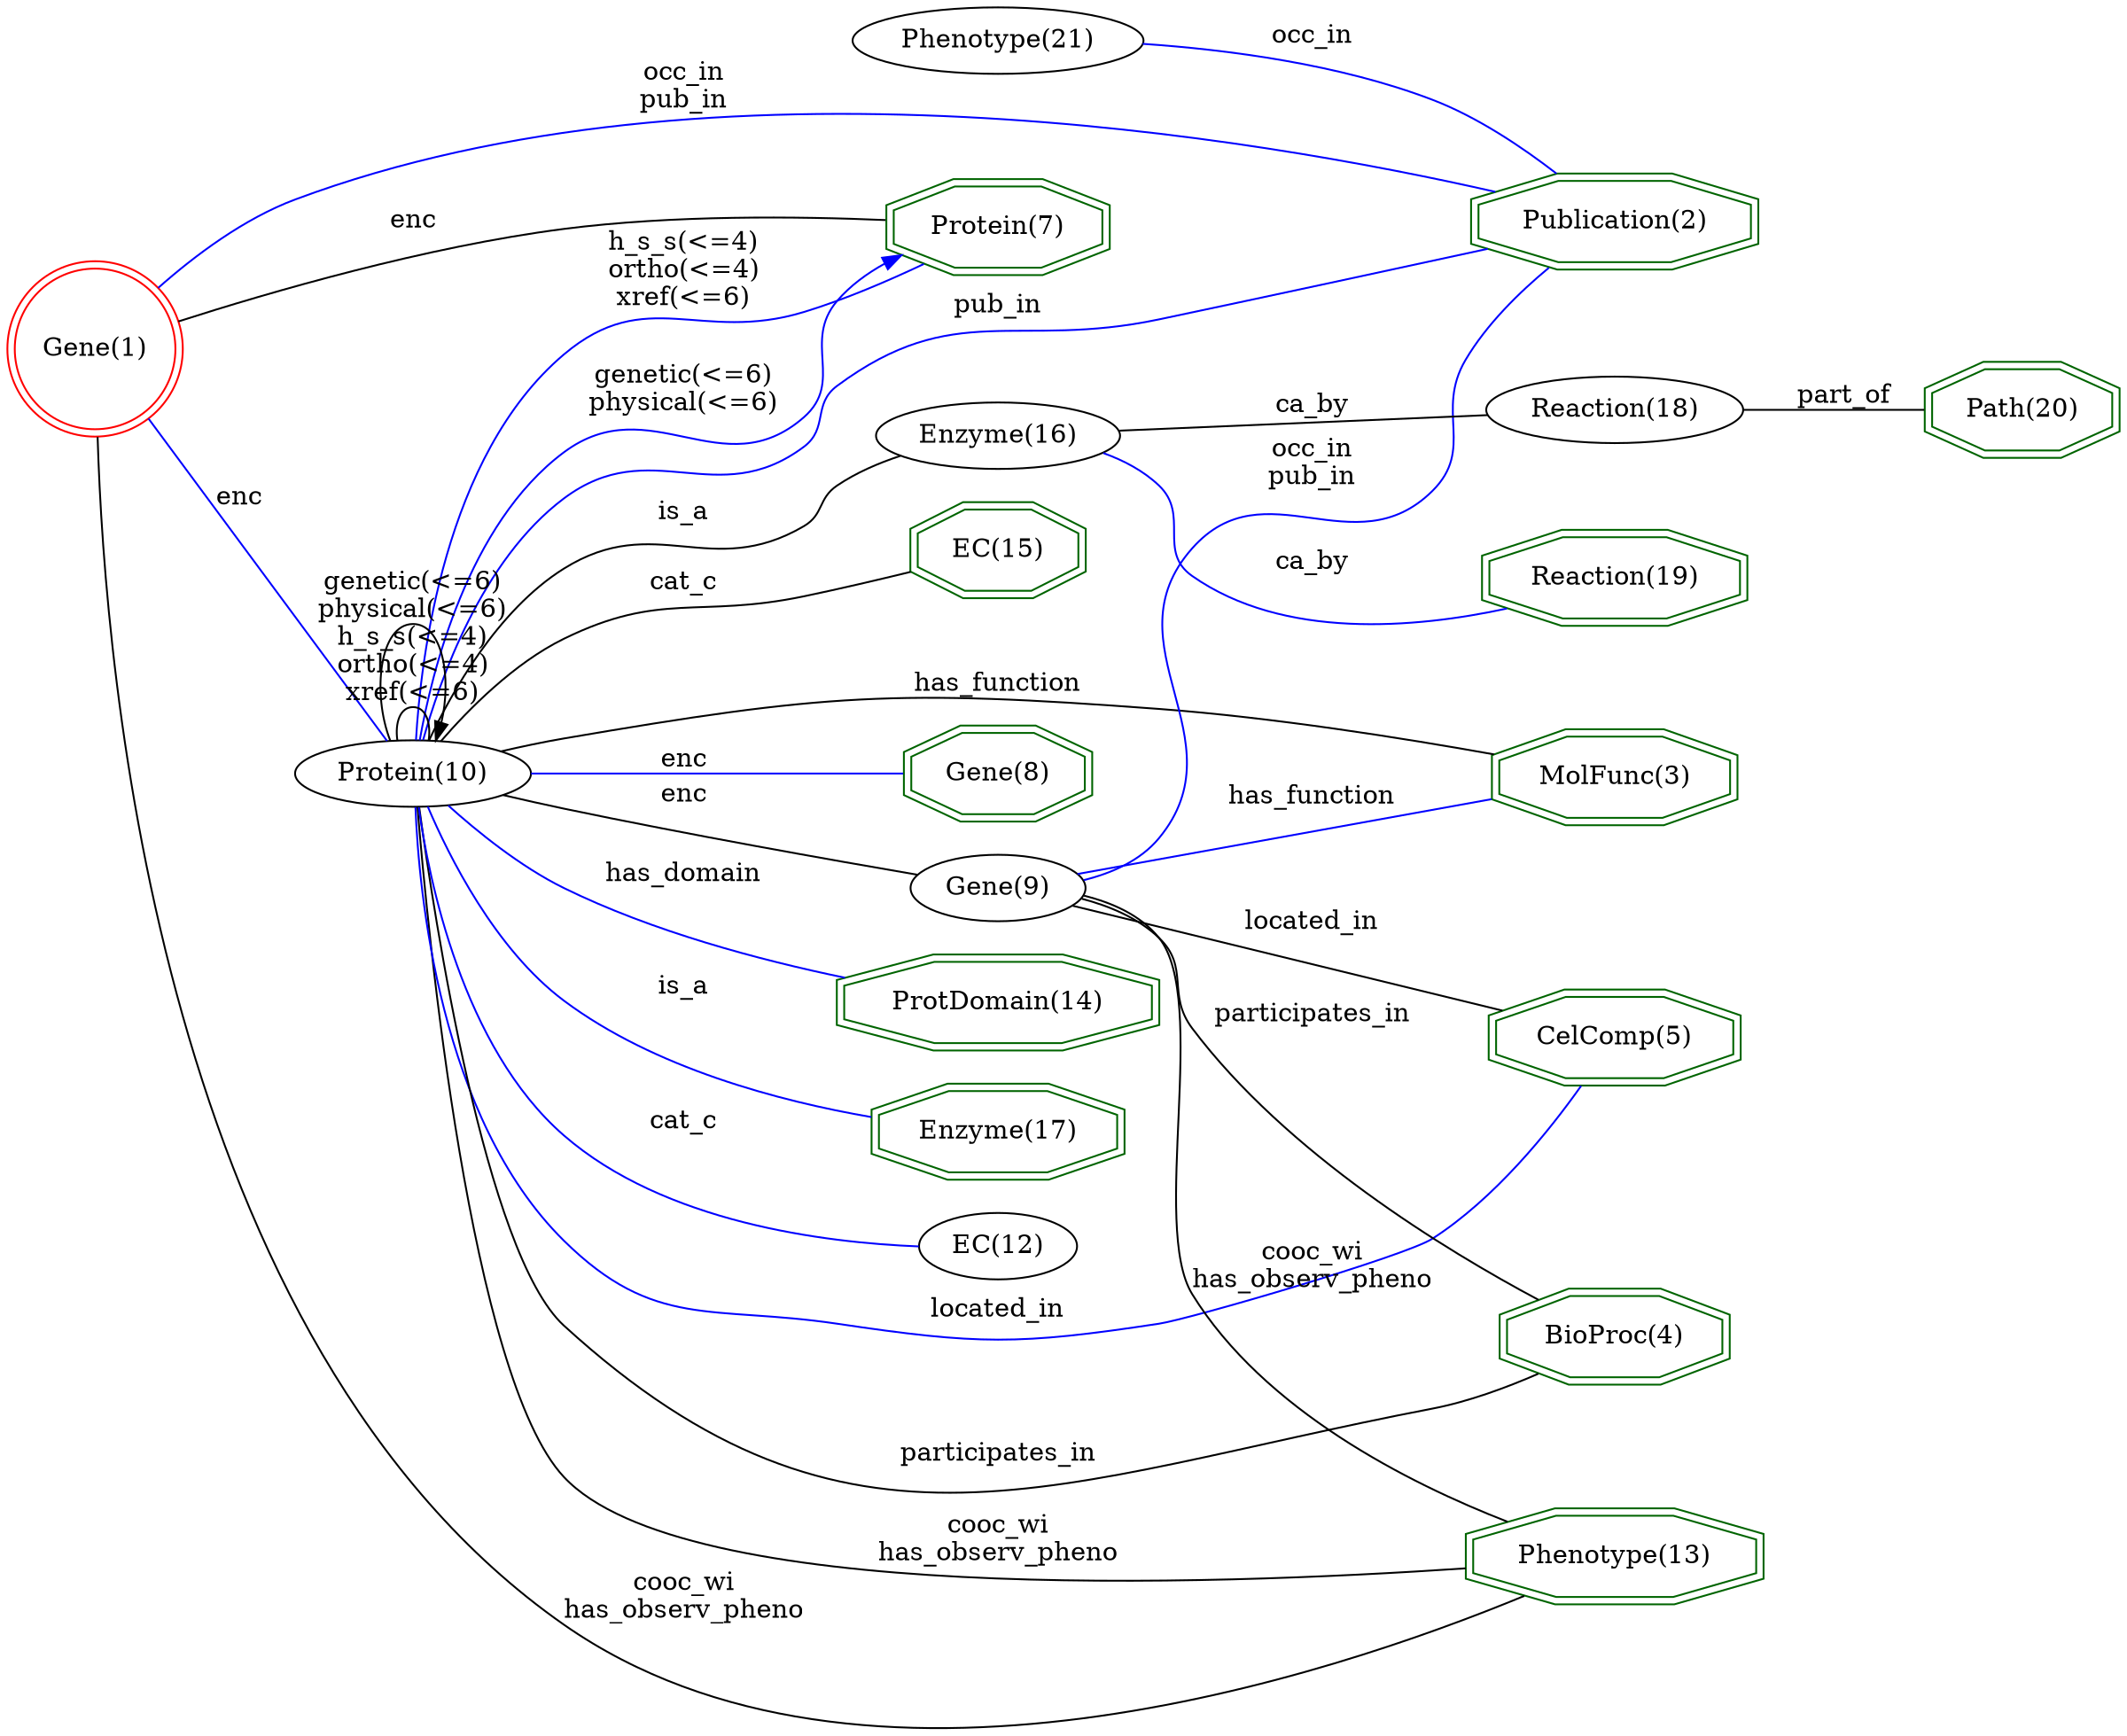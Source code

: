 digraph {
	graph [_draw_="c 9 -#fffffe00 C 7 -#ffffff P 4 0 0 0 895.48 990.53 895.48 990.53 0 ",
		bb="0,0,990.53,895.48",
		dpi=96,
		rankdir=LR,
		xdotversion=1.7
	];
	node [label="\N"];
	"Path(20)"	[_draw_="c 7 -#006400 p 8 986.37 669.03 986.37 683.94 960.5 694.48 923.93 694.48 898.06 683.94 898.06 669.03 923.93 658.48 960.5 658.48 c \
7 -#006400 p 8 990.36 666.33 990.36 686.63 961.28 698.48 923.15 698.48 894.07 686.63 894.07 666.33 923.15 654.48 961.28 654.48 ",
		_ldraw_="F 14 11 -Times-Roman c 7 -#000000 T 942.21 672.78 0 47 8 -Path(20) ",
		color=darkgreen,
		height=0.61111,
		pos="942.21,676.48",
		shape=doubleoctagon,
		width=1.3422];
	"Publication(2)"	[_draw_="c 7 -#006400 p 8 812.61 776.03 812.61 790.94 773.8 801.48 718.92 801.48 680.11 790.94 680.11 776.03 718.92 765.48 773.8 765.48 c \
7 -#006400 p 8 816.62 772.97 816.62 794 774.34 805.48 718.38 805.48 676.1 794 676.1 772.97 718.38 761.48 774.34 761.48 ",
		_ldraw_="F 14 11 -Times-Roman c 7 -#000000 T 746.36 779.78 0 78 14 -Publication(2) ",
		color=darkgreen,
		height=0.61111,
		pos="746.36,783.48",
		shape=doubleoctagon,
		width=1.948];
	"EC(15)"	[_draw_="c 7 -#006400 p 8 498.56 594.03 498.56 608.94 475.53 619.48 442.98 619.48 419.95 608.94 419.95 594.03 442.98 583.48 475.53 583.48 \
c 7 -#006400 p 8 502.55 591.46 502.55 611.51 476.4 623.48 442.11 623.48 415.96 611.51 415.96 591.46 442.11 579.48 476.4 579.48 ",
		_ldraw_="F 14 11 -Times-Roman c 7 -#000000 T 459.25 597.78 0 40 6 -EC(15) ",
		color=darkgreen,
		height=0.61111,
		pos="459.25,601.48",
		shape=doubleoctagon,
		width=1.2054];
	"Phenotype(13)"	[_draw_="c 7 -#006400 p 8 813.93 77.03 813.93 91.94 774.35 102.48 718.37 102.48 678.79 91.94 678.79 77.03 718.37 66.48 774.35 66.48 c 7 -#\
006400 p 8 817.93 73.95 817.93 95.01 774.87 106.48 717.85 106.48 674.79 95.01 674.79 73.95 717.85 62.48 774.87 62.48 ",
		_ldraw_="F 14 11 -Times-Roman c 7 -#000000 T 746.36 80.78 0 80 13 -Phenotype(13) ",
		color=darkgreen,
		height=0.61111,
		pos="746.36,84.483",
		shape=doubleoctagon,
		width=1.9871];
	"Gene(8)"	[_draw_="c 7 -#006400 p 8 502.09 481.03 502.09 495.94 477 506.48 441.51 506.48 416.42 495.94 416.42 481.03 441.51 470.48 477 470.48 c 7 -#\
006400 p 8 506.08 478.37 506.08 498.6 477.8 510.48 440.71 510.48 412.43 498.6 412.43 478.37 440.71 466.48 477.8 466.48 ",
		_ldraw_="F 14 11 -Times-Roman c 7 -#000000 T 459.25 484.78 0 45 7 -Gene(8) ",
		color=darkgreen,
		height=0.61111,
		pos="459.25,488.48",
		shape=doubleoctagon,
		width=1.3031];
	"MolFunc(3)"	[_draw_="c 7 -#006400 p 8 804.65 516.03 804.65 530.94 770.5 541.48 722.22 541.48 688.07 530.94 688.07 516.03 722.22 505.48 770.5 505.48 c \
7 -#006400 p 8 808.64 513.07 808.64 533.89 771.1 545.48 721.61 545.48 684.08 533.89 684.08 513.07 721.61 501.48 771.1 501.48 ",
		_ldraw_="F 14 11 -Times-Roman c 7 -#000000 T 746.36 519.78 0 67 10 -MolFunc(3) ",
		color=darkgreen,
		height=0.61111,
		pos="746.36,523.48",
		shape=doubleoctagon,
		width=1.7331];
	"CelComp(5)"	[_draw_="c 7 -#006400 p 8 805.97 352.03 805.97 366.94 771.05 377.48 721.67 377.48 686.75 366.94 686.75 352.03 721.67 341.48 771.05 341.48 \
c 7 -#006400 p 8 809.95 349.05 809.95 369.91 771.64 381.48 721.08 381.48 682.77 369.91 682.77 349.05 721.08 337.48 771.64 337.48 ",
		_ldraw_="F 14 11 -Times-Roman c 7 -#000000 T 746.36 355.78 0 69 10 -CelComp(5) ",
		color=darkgreen,
		height=0.61111,
		pos="746.36,359.48",
		shape=doubleoctagon,
		width=1.7721];
	"BioProc(4)"	[_draw_="c 7 -#006400 p 8 800.69 181.03 800.69 195.94 768.86 206.48 723.86 206.48 692.03 195.94 692.03 181.03 723.86 170.48 768.86 170.48 \
c 7 -#006400 p 8 804.7 178.14 804.7 198.82 769.51 210.48 723.21 210.48 688.02 198.82 688.02 178.14 723.21 166.48 769.51 166.48 ",
		_ldraw_="F 14 11 -Times-Roman c 7 -#000000 T 746.36 184.78 0 61 10 -BioProc(4) ",
		color=darkgreen,
		height=0.61111,
		pos="746.36,188.48",
		shape=doubleoctagon,
		width=1.6158];
	"Protein(7)"	[_draw_="c 7 -#006400 p 8 509.15 761.03 509.15 775.94 479.92 786.48 438.58 786.48 409.35 775.94 409.35 761.03 438.58 750.48 479.92 750.48 \
c 7 -#006400 p 8 513.15 758.22 513.15 778.75 480.62 790.48 437.89 790.48 405.36 778.75 405.36 758.22 437.89 746.48 480.62 746.48 ",
		_ldraw_="F 14 11 -Times-Roman c 7 -#000000 T 459.25 764.78 0 55 10 -Protein(7) ",
		color=darkgreen,
		height=0.61111,
		pos="459.25,768.48",
		shape=doubleoctagon,
		width=1.4986];
	"ProtDomain(14)"	[_draw_="c 7 -#006400 p 8 533.89 365.03 533.89 379.94 490.17 390.48 428.34 390.48 384.62 379.94 384.62 365.03 428.34 354.48 490.17 354.48 \
c 7 -#006400 p 8 537.89 361.88 537.89 383.09 490.65 394.48 427.86 394.48 380.61 383.09 380.61 361.88 427.86 350.48 490.65 350.48 ",
		_ldraw_="F 14 11 -Times-Roman c 7 -#000000 T 459.25 368.78 0 90 14 -ProtDomain(14) ",
		color=darkgreen,
		height=0.61111,
		pos="459.25,372.48",
		shape=doubleoctagon,
		width=2.1825];
	"Enzyme(17)"	[_draw_="c 7 -#006400 p 8 518.44 303.03 518.44 317.94 483.77 328.48 434.74 328.48 400.07 317.94 400.07 303.03 434.74 292.48 483.77 292.48 \
c 7 -#006400 p 8 522.44 300.06 522.44 320.9 484.36 332.48 434.14 332.48 396.07 320.9 396.07 300.06 434.14 288.48 484.36 288.48 ",
		_ldraw_="F 14 11 -Times-Roman c 7 -#000000 T 459.25 306.78 0 68 10 -Enzyme(17) ",
		color=darkgreen,
		height=0.61111,
		pos="459.25,310.48",
		shape=doubleoctagon,
		width=1.7526];
	"Reaction(19)"	[_draw_="c 7 -#006400 p 8 807.76 578.03 807.76 592.94 771.79 603.48 720.93 603.48 684.96 592.94 684.96 578.03 720.93 567.48 771.79 567.48 \
c 7 -#006400 p 8 811.77 575.03 811.77 595.93 772.37 607.48 720.35 607.48 680.95 595.93 680.95 575.03 720.35 563.48 772.37 563.48 ",
		_ldraw_="F 14 11 -Times-Roman c 7 -#000000 T 746.36 581.78 0 71 12 -Reaction(19) ",
		color=darkgreen,
		height=0.61111,
		pos="746.36,585.48",
		shape=doubleoctagon,
		width=1.8112];
	"Gene(1)"	[_draw_="c 7 -#ff0000 e 43.65 709.48 39.78 39.78 c 7 -#ff0000 e 43.65 709.48 43.79 43.79 ",
		_ldraw_="F 14 11 -Times-Roman c 7 -#000000 T 43.65 705.78 0 45 7 -Gene(1) ",
		color=red,
		height=1.2124,
		pos="43.646,709.48",
		shape=doublecircle,
		width=1.2124];
	"Gene(1)" -> "Publication(2)"	[_draw_="c 7 -#0000ff B 7 72.11 742.9 89.9 761.86 114.83 783.87 142.29 794.48 332.04 867.78 581.05 823.51 690.14 797.89 ",
		_ldraw_="F 14 11 -Times-Roman c 7 -#000000 T 312.18 852.28 0 37 6 -occ_in F 14 11 -Times-Roman c 7 -#000000 T 312.18 837.28 0 38 6 -pub_in ",
		arrowhead=none,
		color=blue,
		label="occ_in\npub_in",
		lp="312.18,848.48",
		pos="72.109,742.9 89.902,761.86 114.83,783.87 142.29,794.48 332.04,867.78 581.05,823.51 690.14,797.89"];
	"Gene(1)" -> "Phenotype(13)"	[_draw_="c 7 -#000000 B 7 52.14 666.19 76.43 531.42 157.5 123.93 261.68 48.48 397.91 -50.17 616.02 27.05 705.3 65.74 ",
		_ldraw_="F 14 11 -Times-Roman c 7 -#000000 T 312.18 67.28 0 46 7 -cooc_wi F 14 11 -Times-Roman c 7 -#000000 T 312.18 52.28 0 101 16 -has_\
observ_pheno ",
		arrowhead=none,
		color=black,
		label="cooc_wi\nhas_observ_pheno",
		lp="312.18,63.483",
		pos="52.141,666.19 76.434,531.42 157.5,123.93 261.68,48.483 397.91,-50.17 616.02,27.047 705.3,65.743"];
	"Gene(1)" -> "Protein(7)"	[_draw_="c 7 -#000000 B 10 84.13 726.36 126.94 743.66 197.74 769.43 261.68 779.48 306.03 786.46 317.87 782.05 362.68 779.48 376.52 778.69 \
391.44 777.25 405.27 775.68 ",
		_ldraw_="F 14 11 -Times-Roman c 7 -#000000 T 192.99 779.28 0 19 3 -enc ",
		arrowhead=none,
		color=black,
		label=enc,
		lp="192.99,782.98",
		pos="84.131,726.36 126.94,743.66 197.74,769.43 261.68,779.48 306.03,786.46 317.87,782.05 362.68,779.48 376.52,778.69 391.44,777.25 405.27,\
775.68"];
	"Protein(10)"	[_draw_="c 7 -#000000 e 192.99 488.48 50.89 18 ",
		_ldraw_="F 14 11 -Times-Roman c 7 -#000000 T 192.99 484.78 0 62 11 -Protein(10) ",
		height=0.5,
		pos="192.99,488.48",
		width=1.4082];
	"Gene(1)" -> "Protein(10)"	[_draw_="c 7 -#0000ff B 4 68.65 673.48 100.69 625.42 156.21 542.14 180.29 506.03 ",
		_ldraw_="F 14 11 -Times-Roman c 7 -#000000 T 114.79 615.28 0 19 3 -enc ",
		arrowhead=none,
		color=blue,
		label=enc,
		lp="114.79,618.98",
		pos="68.647,673.48 100.69,625.42 156.21,542.14 180.29,506.03"];
	"Phenotype(21)"	[_draw_="c 7 -#000000 e 459.25 877.48 62.29 18 ",
		_ldraw_="F 14 11 -Times-Roman c 7 -#000000 T 459.25 873.78 0 80 13 -Phenotype(21) ",
		height=0.5,
		pos="459.25,877.48",
		width=1.7332];
	"Phenotype(21)" -> "Publication(2)"	[_draw_="c 7 -#0000ff B 7 521.06 874.62 560.9 871.06 613.42 863.13 656.82 845.48 680.29 835.94 703.63 819.22 720.45 805.55 ",
		_ldraw_="F 14 11 -Times-Roman c 7 -#000000 T 606.32 873.28 0 37 6 -occ_in ",
		arrowhead=none,
		color=blue,
		label=occ_in,
		lp="606.32,876.98",
		pos="521.06,874.62 560.9,871.06 613.42,863.13 656.82,845.48 680.29,835.94 703.63,819.22 720.45,805.55"];
	"Protein(10)" -> "Publication(2)"	[_draw_="c 7 -#0000ff B 16 197.34 506.6 203.99 537.36 221.81 599.75 261.68 633.48 297.25 663.57 324.47 634.85 362.68 661.48 373.92 669.31 \
369.28 678.91 380.68 686.48 440.38 726.11 468.5 704.37 537.82 722.48 591.78 736.58 652.97 754.85 694.85 767.7 ",
		_ldraw_="F 14 11 -Times-Roman c 7 -#000000 T 459.25 726.28 0 38 6 -pub_in ",
		arrowhead=none,
		color=blue,
		label=pub_in,
		lp="459.25,729.98",
		pos="197.34,506.6 203.99,537.36 221.81,599.75 261.68,633.48 297.25,663.57 324.47,634.85 362.68,661.48 373.92,669.31 369.28,678.91 380.68,\
686.48 440.38,726.11 468.5,704.37 537.82,722.48 591.78,736.58 652.97,754.85 694.85,767.7"];
	"Protein(10)" -> "EC(15)"	[_draw_="c 7 -#000000 B 7 206.43 506.02 218.67 521.92 238.81 544.76 261.68 557.48 263.39 558.43 358.28 579.45 415.58 592.09 ",
		_ldraw_="F 14 11 -Times-Roman c 7 -#000000 T 312.18 583.28 0 29 5 -cat_c ",
		arrowhead=none,
		color=black,
		label=cat_c,
		lp="312.18,586.98",
		pos="206.43,506.02 218.67,521.92 238.81,544.76 261.68,557.48 263.39,558.43 358.28,579.45 415.58,592.09"];
	"Protein(10)" -> "Phenotype(13)"	[_draw_="c 7 -#000000 B 7 195.36 470.38 200.45 407.56 220.14 200.19 261.68 150.48 365.08 26.76 581.93 50.48 686.49 70.82 ",
		_ldraw_="F 14 11 -Times-Roman c 7 -#000000 T 459.25 92.28 0 46 7 -cooc_wi F 14 11 -Times-Roman c 7 -#000000 T 459.25 77.28 0 101 16 -has_\
observ_pheno ",
		arrowhead=none,
		color=black,
		label="cooc_wi\nhas_observ_pheno",
		lp="459.25,88.483",
		pos="195.36,470.38 200.45,407.56 220.14,200.19 261.68,150.48 365.08,26.764 581.93,50.481 686.49,70.824"];
	"Protein(10)" -> "Gene(8)"	[_draw_="c 7 -#0000ff B 4 243.69 488.48 292.14 488.48 365.19 488.48 412.31 488.48 ",
		_ldraw_="F 14 11 -Times-Roman c 7 -#000000 T 312.18 492.28 0 19 3 -enc ",
		arrowhead=none,
		color=blue,
		label=enc,
		lp="312.18,495.98",
		pos="243.69,488.48 292.14,488.48 365.19,488.48 412.31,488.48"];
	"Protein(10)" -> "MolFunc(3)"	[_draw_="c 7 -#000000 B 7 231.67 500.3 241.37 503 251.85 505.62 261.68 507.48 411.31 535.8 591.52 532.04 684 527.43 ",
		_ldraw_="F 14 11 -Times-Roman c 7 -#000000 T 459.25 534.28 0 70 12 -has_function ",
		arrowhead=none,
		color=black,
		label=has_function,
		lp="459.25,537.98",
		pos="231.67,500.3 241.37,503 251.85,505.62 261.68,507.48 411.31,535.8 591.52,532.04 684,527.43"];
	"Protein(10)" -> "CelComp(5)"	[_draw_="c 7 -#0000ff B 16 194.21 470.41 195.7 427.96 205.19 320.75 261.68 258.48 300 216.25 324.7 221.35 380.68 210.48 449.24 197.18 469.03 \
198.43 537.82 210.48 565.52 215.33 633.79 237.36 656.82 253.48 689.23 276.17 716.64 313.65 732.04 337.42 ",
		_ldraw_="F 14 11 -Times-Roman c 7 -#000000 T 459.25 214.28 0 57 10 -located_in ",
		arrowhead=none,
		color=blue,
		label=located_in,
		lp="459.25,217.98",
		pos="194.21,470.41 195.7,427.96 205.19,320.75 261.68,258.48 300,216.25 324.7,221.35 380.68,210.48 449.24,197.18 469.03,198.43 537.82,\
210.48 565.52,215.33 633.79,237.36 656.82,253.48 689.23,276.17 716.64,313.65 732.04,337.42"];
	"Protein(10)" -> "BioProc(4)"	[_draw_="c 7 -#000000 B 7 195.94 470.35 202.31 414.67 224.22 247.66 261.68 210.48 380.28 92.81 606.26 144.59 701.4 173.64 ",
		_ldraw_="F 14 11 -Times-Roman c 7 -#000000 T 459.25 151.28 0 80 15 -participates_in ",
		arrowhead=none,
		color=black,
		label=participates_in,
		lp="459.25,154.98",
		pos="195.94,470.35 202.31,414.67 224.22,247.66 261.68,210.48 380.28,92.809 606.26,144.59 701.4,173.64"];
	"Protein(10)" -> "Protein(7)"	[_draw_="c 7 -#0000ff B 10 193.77 506.63 194.31 549.14 201.88 655.77 261.68 711.48 295.37 742.86 318.48 721.63 362.68 734.48 381.29 739.89 \
401.55 746.93 418.61 753.2 ",
		_ldraw_="F 14 11 -Times-Roman c 7 -#000000 T 312.18 768.28 0 64 10 -h_s_s(<=4) F 14 11 -Times-Roman c 7 -#000000 T 312.18 753.28 0 61 10 \
-ortho(<=4) F 14 11 -Times-Roman c 7 -#000000 T 312.18 738.28 0 55 9 -xref(<=6) ",
		arrowhead=none,
		color=blue,
		label="h_s_s(<=4)\northo(<=4)\nxref(<=6)",
		lp="312.18,756.98",
		pos="193.77,506.63 194.31,549.14 201.88,655.77 261.68,711.48 295.37,742.86 318.48,721.63 362.68,734.48 381.29,739.89 401.55,746.93 418.61,\
753.2"];
	"Protein(10)" -> "Protein(7)"	[_draw_="c 7 -#0000ff B 13 195.61 506.67 199.76 541.88 214.11 619.31 261.68 658.48 296.94 687.52 328.35 647.36 362.68 677.48 382.02 694.45 \
363.6 713.25 380.68 732.48 387.2 739.81 395.51 745.76 404.27 750.55 ",
		_hdraw_="S 5 -solid c 7 -#0000ff C 7 -#0000ff P 3 402.98 753.81 413.49 755.12 406.09 747.54 ",
		_ldraw_="F 14 11 -Times-Roman c 7 -#000000 T 312.18 696.28 0 72 12 -genetic(<=6) F 14 11 -Times-Roman c 7 -#000000 T 312.18 681.28 0 78 13 \
-physical(<=6) ",
		arrowhead=normal,
		color=blue,
		label="genetic(<=6)\nphysical(<=6)",
		lp="312.18,692.48",
		pos="e,413.49,755.12 195.61,506.67 199.76,541.88 214.11,619.31 261.68,658.48 296.94,687.52 328.35,647.36 362.68,677.48 382.02,694.45 \
363.6,713.25 380.68,732.48 387.2,739.81 395.51,745.76 404.27,750.55"];
	"Protein(10)" -> "ProtDomain(14)"	[_draw_="c 7 -#0000ff B 7 209.68 471.2 222.5 458.04 241.7 440.39 261.68 429.48 300.98 408.04 349.22 393.89 388.07 385.06 ",
		_ldraw_="F 14 11 -Times-Roman c 7 -#000000 T 312.18 433.28 0 67 10 -has_domain ",
		arrowhead=none,
		color=blue,
		label=has_domain,
		lp="312.18,436.98",
		pos="209.68,471.2 222.5,458.04 241.7,440.39 261.68,429.48 300.98,408.04 349.22,393.89 388.07,385.06"];
	"Protein(10)" -> "Enzyme(17)"	[_draw_="c 7 -#0000ff B 7 199.89 470.56 209.1 445.29 229.29 399.38 261.68 373.48 300.31 342.6 354.41 326.71 396.08 318.61 ",
		_ldraw_="F 14 11 -Times-Roman c 7 -#000000 T 312.18 377.28 0 22 4 -is_a ",
		arrowhead=none,
		color=blue,
		label=is_a,
		lp="312.18,380.98",
		pos="199.89,470.56 209.1,445.29 229.29,399.38 261.68,373.48 300.31,342.6 354.41,326.71 396.08,318.61"];
	"Protein(10)" -> "Protein(10)"	[_draw_="c 7 -#000000 B 7 185.93 506.64 184.85 516.02 187.2 524.48 192.99 524.48 198.78 524.48 201.13 516.02 200.04 506.64 ",
		_ldraw_="F 14 11 -Times-Roman c 7 -#000000 T 192.99 558.28 0 64 10 -h_s_s(<=4) F 14 11 -Times-Roman c 7 -#000000 T 192.99 543.28 0 61 10 \
-ortho(<=4) F 14 11 -Times-Roman c 7 -#000000 T 192.99 528.28 0 55 9 -xref(<=6) ",
		arrowhead=none,
		color=black,
		label="h_s_s(<=4)\northo(<=4)\nxref(<=6)",
		lp="192.99,546.98",
		pos="185.93,506.64 184.85,516.02 187.2,524.48 192.99,524.48 198.78,524.48 201.13,516.02 200.04,506.64"];
	"Protein(10)" -> "Protein(10)"	[_draw_="c 7 -#000000 B 7 182.74 506.39 174.49 531.8 177.91 569.48 192.99 569.48 206.19 569.48 210.45 540.63 205.79 516.4 ",
		_hdraw_="S 5 -solid c 7 -#000000 C 7 -#000000 P 3 209.1 515.22 203.24 506.39 202.31 516.94 ",
		_ldraw_="F 14 11 -Times-Roman c 7 -#000000 T 192.99 588.28 0 72 12 -genetic(<=6) F 14 11 -Times-Roman c 7 -#000000 T 192.99 573.28 0 78 13 \
-physical(<=6) ",
		arrowhead=normal,
		color=black,
		label="genetic(<=6)\nphysical(<=6)",
		lp="192.99,584.48",
		pos="e,203.24,506.39 182.74,506.39 174.49,531.8 177.91,569.48 192.99,569.48 206.19,569.48 210.45,540.63 205.79,516.4"];
	"EC(12)"	[_draw_="c 7 -#000000 e 459.25 252.48 36.29 18 ",
		_ldraw_="F 14 11 -Times-Roman c 7 -#000000 T 459.25 248.78 0 40 6 -EC(12) ",
		height=0.5,
		pos="459.25,252.48",
		width=1.011];
	"Protein(10)" -> "EC(12)"	[_draw_="c 7 -#0000ff B 7 195.5 470.48 199.51 434.36 213.67 352.7 261.68 308.48 306.45 267.26 379.45 256.13 422.77 253.28 ",
		_ldraw_="F 14 11 -Times-Roman c 7 -#000000 T 312.18 312.28 0 29 5 -cat_c ",
		arrowhead=none,
		color=blue,
		label=cat_c,
		lp="312.18,315.98",
		pos="195.5,470.48 199.51,434.36 213.67,352.7 261.68,308.48 306.45,267.26 379.45,256.13 422.77,253.28"];
	"Gene(9)"	[_draw_="c 7 -#000000 e 459.25 430.48 39.79 18 ",
		_ldraw_="F 14 11 -Times-Roman c 7 -#000000 T 459.25 426.78 0 45 7 -Gene(9) ",
		height=0.5,
		pos="459.25,430.48",
		width=1.1013];
	"Protein(10)" -> "Gene(9)"	[_draw_="c 7 -#000000 B 7 232.52 477.11 242.01 474.46 252.19 471.75 261.68 469.48 317.18 456.21 382.24 443.94 421.84 436.83 ",
		_ldraw_="F 14 11 -Times-Roman c 7 -#000000 T 312.18 473.28 0 19 3 -enc ",
		arrowhead=none,
		color=black,
		label=enc,
		lp="312.18,476.98",
		pos="232.52,477.11 242.01,474.46 252.19,471.75 261.68,469.48 317.18,456.21 382.24,443.94 421.84,436.83"];
	"Enzyme(16)"	[_draw_="c 7 -#000000 e 459.25 659.48 54.69 18 ",
		_ldraw_="F 14 11 -Times-Roman c 7 -#000000 T 459.25 655.78 0 68 10 -Enzyme(16) ",
		height=0.5,
		pos="459.25,659.48",
		width=1.5165];
	"Protein(10)" -> "Enzyme(16)"	[_draw_="c 7 -#000000 B 13 200.27 506.35 209.71 530.47 229.91 573.02 261.68 595.48 299.28 622.06 321.08 598.77 362.68 618.48 371.84 622.82 \
371.78 627.64 380.68 632.48 391.96 638.61 404.89 643.77 416.93 647.88 ",
		_ldraw_="F 14 11 -Times-Roman c 7 -#000000 T 312.18 622.28 0 22 4 -is_a ",
		arrowhead=none,
		color=black,
		label=is_a,
		lp="312.18,625.98",
		pos="200.27,506.35 209.71,530.47 229.91,573.02 261.68,595.48 299.28,622.06 321.08,598.77 362.68,618.48 371.84,622.82 371.78,627.64 380.68,\
632.48 391.96,638.61 404.89,643.77 416.93,647.88"];
	"Gene(9)" -> "Publication(2)"	[_draw_="c 7 -#0000ff B 16 497.94 435.01 512.54 438.71 528.05 445.4 537.82 457.48 578.39 507.63 513.89 552.48 555.82 601.48 586.19 636.97 \
624.43 596.84 656.82 630.48 680 654.55 659.33 673.88 674.82 703.48 686.33 725.47 705.12 746.35 720.41 761.27 ",
		_ldraw_="F 14 11 -Times-Roman c 7 -#000000 T 606.32 649.28 0 37 6 -occ_in F 14 11 -Times-Roman c 7 -#000000 T 606.32 634.28 0 38 6 -pub_in ",
		arrowhead=none,
		color=blue,
		label="occ_in\npub_in",
		lp="606.32,645.48",
		pos="497.94,435.01 512.54,438.71 528.05,445.4 537.82,457.48 578.39,507.63 513.89,552.48 555.82,601.48 586.19,636.97 624.43,596.84 656.82,\
630.48 680,654.55 659.33,673.88 674.82,703.48 686.33,725.47 705.12,746.35 720.41,761.27"];
	"Gene(9)" -> "Phenotype(13)"	[_draw_="c 7 -#000000 B 10 498.09 426.07 512.71 422.39 528.2 415.69 537.82 403.48 562.72 371.92 535.89 258.39 555.82 223.48 589.11 165.19 \
657.88 124.42 702.79 102.72 ",
		_ldraw_="F 14 11 -Times-Roman c 7 -#000000 T 606.32 242.28 0 46 7 -cooc_wi F 14 11 -Times-Roman c 7 -#000000 T 606.32 227.28 0 101 16 -has_\
observ_pheno ",
		arrowhead=none,
		color=black,
		label="cooc_wi\nhas_observ_pheno",
		lp="606.32,238.48",
		pos="498.09,426.07 512.71,422.39 528.2,415.69 537.82,403.48 562.72,371.92 535.89,258.39 555.82,223.48 589.11,165.19 657.88,124.42 702.79,\
102.72"];
	"Gene(9)" -> "MolFunc(3)"	[_draw_="c 7 -#0000ff B 4 491.85 440.79 542.16 457.2 640.72 489.35 699.02 508.37 ",
		_ldraw_="F 14 11 -Times-Roman c 7 -#000000 T 606.32 496.28 0 70 12 -has_function ",
		arrowhead=none,
		color=blue,
		label=has_function,
		lp="606.32,499.98",
		pos="491.85,440.79 542.16,457.2 640.72,489.35 699.02,508.37"];
	"Gene(9)" -> "CelComp(5)"	[_draw_="c 7 -#000000 B 4 494.36 421.99 543.36 409.79 634.13 387.18 692.04 372.76 ",
		_ldraw_="F 14 11 -Times-Roman c 7 -#000000 T 606.32 410.28 0 57 10 -located_in ",
		arrowhead=none,
		color=black,
		label=located_in,
		lp="606.32,413.98",
		pos="494.36,421.99 543.36,409.79 634.13,387.18 692.04,372.76"];
	"Gene(9)" -> "BioProc(4)"	[_draw_="c 7 -#000000 B 10 496.67 424.27 510.89 420.31 526.47 413.88 537.82 403.48 552.2 390.32 544.43 379.3 555.82 363.48 602.8 298.24 677.08 \
238.45 717.28 208.55 ",
		_ldraw_="F 14 11 -Times-Roman c 7 -#000000 T 606.32 367.28 0 80 15 -participates_in ",
		arrowhead=none,
		color=black,
		label=participates_in,
		lp="606.32,370.98",
		pos="496.67,424.27 510.89,420.31 526.47,413.88 537.82,403.48 552.2,390.32 544.43,379.3 555.82,363.48 602.8,298.24 677.08,238.45 717.28,\
208.55"];
	"Enzyme(16)" -> "Reaction(19)"	[_draw_="c 7 -#0000ff B 10 506.97 650.4 518.15 646.41 529.3 640.69 537.82 632.48 553.64 617.26 537.72 598.91 555.82 586.48 595.98 558.92 \
653.05 562.89 694.06 571.15 ",
		_ldraw_="F 14 11 -Times-Roman c 7 -#000000 T 606.32 590.28 0 33 5 -ca_by ",
		arrowhead=none,
		color=blue,
		label=ca_by,
		lp="606.32,593.98",
		pos="506.97,650.4 518.15,646.41 529.3,640.69 537.82,632.48 553.64,617.26 537.72,598.91 555.82,586.48 595.98,558.92 653.05,562.89 694.06,\
571.15"];
	"Reaction(18)"	[_draw_="c 7 -#000000 e 746.36 676.48 56.59 18 ",
		_ldraw_="F 14 11 -Times-Roman c 7 -#000000 T 746.36 672.78 0 71 12 -Reaction(18) ",
		height=0.5,
		pos="746.36,676.48",
		width=1.5707];
	"Enzyme(16)" -> "Reaction(18)"	[_draw_="c 7 -#000000 B 4 513.21 662.64 563.78 665.66 639.64 670.18 690.74 673.23 ",
		_ldraw_="F 14 11 -Times-Roman c 7 -#000000 T 606.32 674.28 0 33 5 -ca_by ",
		arrowhead=none,
		color=black,
		label=ca_by,
		lp="606.32,677.98",
		pos="513.21,662.64 563.78,665.66 639.64,670.18 690.74,673.23"];
	"Reaction(18)" -> "Path(20)"	[_draw_="c 7 -#000000 B 4 802.91 676.48 831.66 676.48 866.4 676.48 893.87 676.48 ",
		_ldraw_="F 14 11 -Times-Roman c 7 -#000000 T 855.89 680.28 0 40 7 -part_of ",
		arrowhead=none,
		color=black,
		label=part_of,
		lp="855.89,683.98",
		pos="802.91,676.48 831.66,676.48 866.4,676.48 893.87,676.48"];
}
